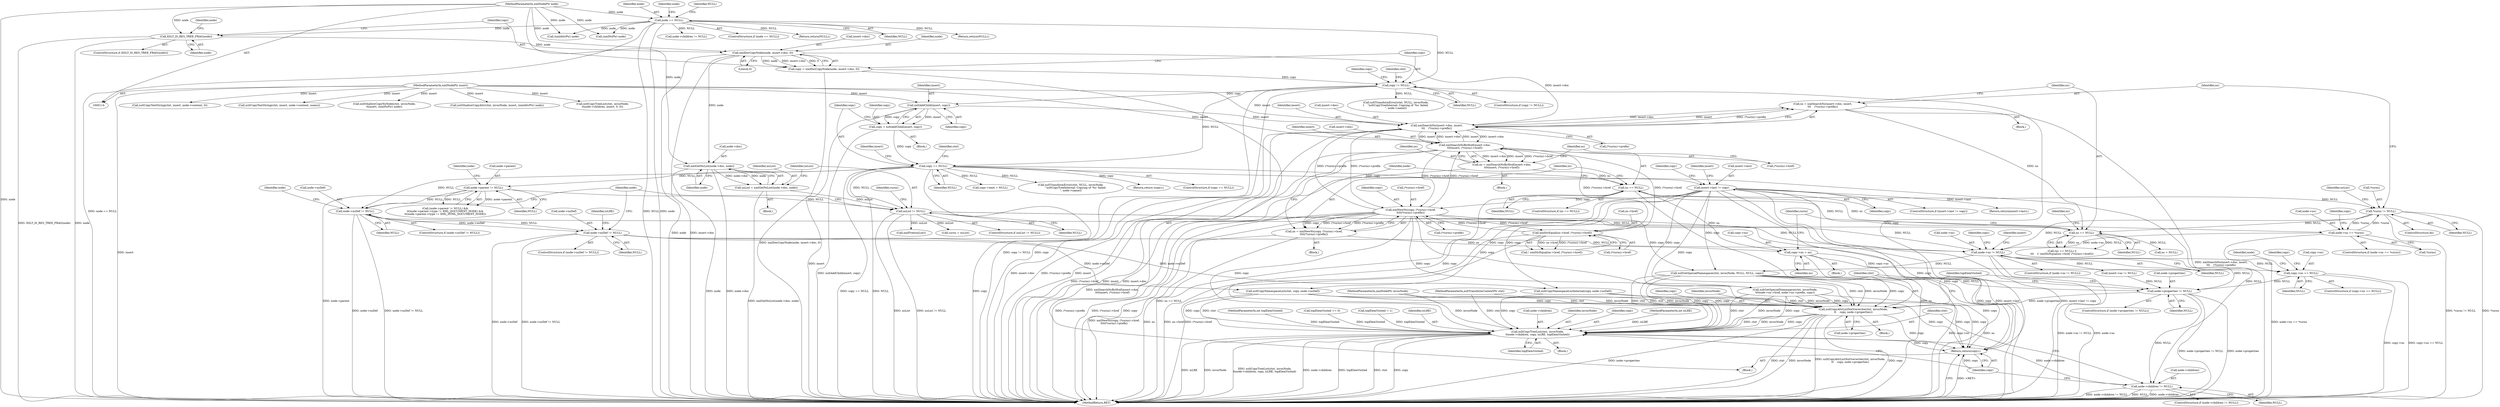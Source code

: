 digraph "0_Chrome_96dbafe288dbe2f0cc45fa3c39daf6d0c37acbab_37@API" {
"1000454" [label="(Call,copy->ns == NULL)"];
"1000404" [label="(Call,copy->ns = ns)"];
"1000380" [label="(Call,ns == NULL)"];
"1000368" [label="(Call,ns = xmlSearchNsByHref(insert->doc,\n\t\t\t\tinsert, (*curns)->href))"];
"1000370" [label="(Call,xmlSearchNsByHref(insert->doc,\n\t\t\t\tinsert, (*curns)->href))"];
"1000341" [label="(Call,xmlSearchNs(insert->doc, insert,\n\t\t\t    (*curns)->prefix))"];
"1000232" [label="(Call,xmlDocCopyNode(node, insert->doc, 0))"];
"1000204" [label="(Call,XSLT_IS_RES_TREE_FRAG(node))"];
"1000124" [label="(Call,node == NULL)"];
"1000117" [label="(MethodParameterIn,xmlNodePtr node)"];
"1000252" [label="(Call,xsltAddChild(insert, copy))"];
"1000118" [label="(MethodParameterIn,xmlNodePtr insert)"];
"1000239" [label="(Call,copy != NULL)"];
"1000230" [label="(Call,copy = xmlDocCopyNode(node, insert->doc, 0))"];
"1000386" [label="(Call,xmlNewNs(copy, (*curns)->href,\n\t\t\t\t(*curns)->prefix))"];
"1000271" [label="(Call,insert->last != copy)"];
"1000256" [label="(Call,copy == NULL)"];
"1000250" [label="(Call,copy = xsltAddChild(insert, copy))"];
"1000356" [label="(Call,xmlStrEqual(ns->href, (*curns)->href))"];
"1000352" [label="(Call,ns == NULL)"];
"1000339" [label="(Call,ns = xmlSearchNs(insert->doc, insert,\n\t\t\t    (*curns)->prefix))"];
"1000330" [label="(Call,nsList != NULL)"];
"1000322" [label="(Call,nsList = xmlGetNsList(node->doc, node))"];
"1000324" [label="(Call,xmlGetNsList(node->doc, node))"];
"1000298" [label="(Call,node->parent != NULL)"];
"1000411" [label="(Call,*curns != NULL)"];
"1000397" [label="(Call,node->ns == *curns)"];
"1000384" [label="(Call,ns = xmlNewNs(copy, (*curns)->href,\n\t\t\t\t(*curns)->prefix))"];
"1000447" [label="(Call,node->ns != NULL)"];
"1000419" [label="(Call,node->nsDef != NULL)"];
"1000426" [label="(Call,node->nsDef != NULL)"];
"1000499" [label="(Call,node->properties != NULL)"];
"1000505" [label="(Call,xsltCopyAttrListNoOverwrite(ctxt, invocNode,\n\t\t    copy, node->properties))"];
"1000526" [label="(Call,xsltCopyTreeList(ctxt, invocNode,\n\t\tnode->children, copy, isLRE, topElemVisited))"];
"1000545" [label="(Return,return(copy);)"];
"1000520" [label="(Call,node->children != NULL)"];
"1000423" [label="(Identifier,NULL)"];
"1000501" [label="(Identifier,node)"];
"1000357" [label="(Call,ns->href)"];
"1000163" [label="(Call,xsltCopyTextString(ctxt, insert, node->content, 0))"];
"1000245" [label="(Identifier,copy)"];
"1000272" [label="(Call,insert->last)"];
"1000116" [label="(MethodParameterIn,xmlNodePtr invocNode)"];
"1000371" [label="(Call,insert->doc)"];
"1000546" [label="(Identifier,copy)"];
"1000384" [label="(Call,ns = xmlNewNs(copy, (*curns)->href,\n\t\t\t\t(*curns)->prefix))"];
"1000538" [label="(Identifier,ctxt)"];
"1000392" [label="(Call,(*curns)->prefix)"];
"1000257" [label="(Identifier,copy)"];
"1000250" [label="(Call,copy = xsltAddChild(insert, copy))"];
"1000448" [label="(Call,node->ns)"];
"1000280" [label="(Call,copy->next = NULL)"];
"1000498" [label="(ControlStructure,if (node->properties != NULL))"];
"1000360" [label="(Call,(*curns)->href)"];
"1000232" [label="(Call,xmlDocCopyNode(node, insert->doc, 0))"];
"1000406" [label="(Identifier,copy)"];
"1000297" [label="(Call,(node->parent != NULL) &&\n\t\t(node->parent->type != XML_DOCUMENT_NODE) &&\n\t\t(node->parent->type != XML_HTML_DOCUMENT_NODE))"];
"1000125" [label="(Identifier,node)"];
"1000529" [label="(Call,node->children)"];
"1000275" [label="(Identifier,copy)"];
"1000514" [label="(Identifier,topElemVisited)"];
"1000154" [label="(Call,xsltCopyTextString(ctxt, insert, node->content, noenc))"];
"1000254" [label="(Identifier,copy)"];
"1000345" [label="(Identifier,insert)"];
"1000527" [label="(Identifier,ctxt)"];
"1000396" [label="(ControlStructure,if (node->ns == *curns))"];
"1000504" [label="(Block,)"];
"1000239" [label="(Call,copy != NULL)"];
"1000230" [label="(Call,copy = xmlDocCopyNode(node, insert->doc, 0))"];
"1000282" [label="(Identifier,copy)"];
"1000398" [label="(Call,node->ns)"];
"1000410" [label="(Identifier,curns)"];
"1000419" [label="(Call,node->nsDef != NULL)"];
"1000270" [label="(ControlStructure,if (insert->last != copy))"];
"1000426" [label="(Call,node->nsDef != NULL)"];
"1000278" [label="(Identifier,insert)"];
"1000537" [label="(Call,xsltTransformError(ctxt, NULL, invocNode,\n\t    \"xsltCopyTreeInternal: Copying of '%s' failed.\n\", node->name))"];
"1000369" [label="(Identifier,ns)"];
"1000534" [label="(Identifier,topElemVisited)"];
"1000356" [label="(Call,xmlStrEqual(ns->href, (*curns)->href))"];
"1000508" [label="(Identifier,copy)"];
"1000380" [label="(Call,ns == NULL)"];
"1000434" [label="(Call,xsltCopyNamespaceList(ctxt, copy, node->nsDef))"];
"1000118" [label="(MethodParameterIn,xmlNodePtr insert)"];
"1000449" [label="(Identifier,node)"];
"1000123" [label="(ControlStructure,if (node == NULL))"];
"1000185" [label="(Call,xsltShallowCopyNsNode(ctxt, invocNode,\n\t\tinsert, (xmlNsPtr) node))"];
"1000382" [label="(Identifier,NULL)"];
"1000454" [label="(Call,copy->ns == NULL)"];
"1000374" [label="(Identifier,insert)"];
"1000430" [label="(Identifier,NULL)"];
"1000340" [label="(Identifier,ns)"];
"1000261" [label="(Identifier,ctxt)"];
"1000528" [label="(Identifier,invocNode)"];
"1000532" [label="(Identifier,copy)"];
"1000127" [label="(Return,return(NULL);)"];
"1000328" [label="(Identifier,node)"];
"1000499" [label="(Call,node->properties != NULL)"];
"1000203" [label="(ControlStructure,if (XSLT_IS_RES_TREE_FRAG(node)))"];
"1000339" [label="(Call,ns = xmlSearchNs(insert->doc, insert,\n\t\t\t    (*curns)->prefix))"];
"1000418" [label="(ControlStructure,if (node->nsDef != NULL))"];
"1000456" [label="(Identifier,copy)"];
"1000299" [label="(Call,node->parent)"];
"1000364" [label="(Block,)"];
"1000205" [label="(Identifier,node)"];
"1000464" [label="(Call,xsltGetSpecialNamespace(ctxt, invocNode,\n\t\t\tnode->ns->href, node->ns->prefix, copy))"];
"1000329" [label="(ControlStructure,if (nsList != NULL))"];
"1000131" [label="(Identifier,node)"];
"1000318" [label="(Block,)"];
"1000174" [label="(Call,xsltShallowCopyAttr(ctxt, invocNode, insert, (xmlAttrPtr) node))"];
"1000412" [label="(Call,*curns)"];
"1000323" [label="(Identifier,nsList)"];
"1000427" [label="(Call,node->nsDef)"];
"1000260" [label="(Call,xsltTransformError(ctxt, NULL, invocNode,\n            \"xsltCopyTreeInternal: Copying of '%s' failed.\n\", node->name))"];
"1000503" [label="(Identifier,NULL)"];
"1000381" [label="(Identifier,ns)"];
"1000385" [label="(Identifier,ns)"];
"1000411" [label="(Call,*curns != NULL)"];
"1000307" [label="(Identifier,node)"];
"1000346" [label="(Call,(*curns)->prefix)"];
"1000233" [label="(Identifier,node)"];
"1000399" [label="(Identifier,node)"];
"1000375" [label="(Call,(*curns)->href)"];
"1000126" [label="(Identifier,NULL)"];
"1000526" [label="(Call,xsltCopyTreeList(ctxt, invocNode,\n\t\tnode->children, copy, isLRE, topElemVisited))"];
"1000332" [label="(Identifier,NULL)"];
"1000237" [label="(Literal,0)"];
"1000298" [label="(Call,node->parent != NULL)"];
"1000483" [label="(Identifier,insert)"];
"1000231" [label="(Identifier,copy)"];
"1000342" [label="(Call,insert->doc)"];
"1000387" [label="(Identifier,copy)"];
"1000117" [label="(MethodParameterIn,xmlNodePtr node)"];
"1000451" [label="(Identifier,NULL)"];
"1000251" [label="(Identifier,copy)"];
"1000240" [label="(Identifier,copy)"];
"1000268" [label="(Return,return (copy);)"];
"1000324" [label="(Call,xmlGetNsList(node->doc, node))"];
"1000403" [label="(Block,)"];
"1000354" [label="(Identifier,NULL)"];
"1000401" [label="(Call,*curns)"];
"1000507" [label="(Identifier,invocNode)"];
"1000119" [label="(MethodParameterIn,int isLRE)"];
"1000520" [label="(Call,node->children != NULL)"];
"1000128" [label="(Identifier,NULL)"];
"1000492" [label="(Call,xsltGetSpecialNamespace(ctxt, invocNode, NULL, NULL, copy))"];
"1000352" [label="(Call,ns == NULL)"];
"1000370" [label="(Call,xmlSearchNsByHref(insert->doc,\n\t\t\t\tinsert, (*curns)->href))"];
"1000302" [label="(Identifier,NULL)"];
"1000255" [label="(ControlStructure,if (copy == NULL))"];
"1000215" [label="(Call,xsltCopyTreeList(ctxt, invocNode,\n\t\tnode->children, insert, 0, 0))"];
"1000115" [label="(MethodParameterIn,xsltTransformContextPtr ctxt)"];
"1000201" [label="(Return,return(NULL);)"];
"1000189" [label="(Call,(xmlNsPtr) node)"];
"1000256" [label="(Call,copy == NULL)"];
"1000458" [label="(Identifier,NULL)"];
"1000358" [label="(Identifier,ns)"];
"1000545" [label="(Return,return(copy);)"];
"1000330" [label="(Call,nsList != NULL)"];
"1000338" [label="(Block,)"];
"1000322" [label="(Call,nsList = xmlGetNsList(node->doc, node))"];
"1000547" [label="(MethodReturn,RET)"];
"1000121" [label="(Block,)"];
"1000519" [label="(ControlStructure,if (node->children != NULL))"];
"1000325" [label="(Call,node->doc)"];
"1000453" [label="(ControlStructure,if (copy->ns == NULL))"];
"1000253" [label="(Identifier,insert)"];
"1000120" [label="(MethodParameterIn,int topElemVisited)"];
"1000446" [label="(ControlStructure,if (node->ns != NULL))"];
"1000513" [label="(Call,topElemVisited == 0)"];
"1000509" [label="(Call,node->properties)"];
"1000351" [label="(Call,(ns == NULL) ||\n\t\t\t    (! xmlStrEqual(ns->href, (*curns)->href)))"];
"1000234" [label="(Call,insert->doc)"];
"1000388" [label="(Call,(*curns)->href)"];
"1000124" [label="(Call,node == NULL)"];
"1000524" [label="(Identifier,NULL)"];
"1000486" [label="(Call,insert->ns != NULL)"];
"1000397" [label="(Call,node->ns == *curns)"];
"1000273" [label="(Identifier,insert)"];
"1000331" [label="(Identifier,nsList)"];
"1000386" [label="(Call,xmlNewNs(copy, (*curns)->href,\n\t\t\t\t(*curns)->prefix))"];
"1000433" [label="(Identifier,isLRE)"];
"1000365" [label="(Call,ns = NULL)"];
"1000415" [label="(Call,xmlFree(nsList))"];
"1000425" [label="(ControlStructure,if (node->nsDef != NULL))"];
"1000271" [label="(Call,insert->last != copy)"];
"1000416" [label="(Identifier,nsList)"];
"1000204" [label="(Call,XSLT_IS_RES_TREE_FRAG(node))"];
"1000500" [label="(Call,node->properties)"];
"1000447" [label="(Call,node->ns != NULL)"];
"1000506" [label="(Identifier,ctxt)"];
"1000334" [label="(Call,curns = nsList)"];
"1000525" [label="(Block,)"];
"1000516" [label="(Call,topElemVisited = 1)"];
"1000242" [label="(Block,)"];
"1000383" [label="(Block,)"];
"1000210" [label="(Identifier,node)"];
"1000258" [label="(Identifier,NULL)"];
"1000404" [label="(Call,copy->ns = ns)"];
"1000178" [label="(Call,(xmlAttrPtr) node)"];
"1000341" [label="(Call,xmlSearchNs(insert->doc, insert,\n\t\t\t    (*curns)->prefix))"];
"1000533" [label="(Identifier,isLRE)"];
"1000462" [label="(Identifier,copy)"];
"1000241" [label="(Identifier,NULL)"];
"1000428" [label="(Identifier,node)"];
"1000208" [label="(Call,node->children != NULL)"];
"1000238" [label="(ControlStructure,if (copy != NULL))"];
"1000408" [label="(Identifier,ns)"];
"1000335" [label="(Identifier,curns)"];
"1000337" [label="(ControlStructure,do)"];
"1000355" [label="(Call,! xmlStrEqual(ns->href, (*curns)->href))"];
"1000379" [label="(ControlStructure,if (ns == NULL))"];
"1000414" [label="(Identifier,NULL)"];
"1000252" [label="(Call,xsltAddChild(insert, copy))"];
"1000505" [label="(Call,xsltCopyAttrListNoOverwrite(ctxt, invocNode,\n\t\t    copy, node->properties))"];
"1000353" [label="(Identifier,ns)"];
"1000276" [label="(Return,return(insert->last);)"];
"1000521" [label="(Call,node->children)"];
"1000420" [label="(Call,node->nsDef)"];
"1000441" [label="(Call,xsltCopyNamespaceListInternal(copy, node->nsDef))"];
"1000368" [label="(Call,ns = xmlSearchNsByHref(insert->doc,\n\t\t\t\tinsert, (*curns)->href))"];
"1000455" [label="(Call,copy->ns)"];
"1000405" [label="(Call,copy->ns)"];
"1000454" -> "1000453"  [label="AST: "];
"1000454" -> "1000458"  [label="CFG: "];
"1000455" -> "1000454"  [label="AST: "];
"1000458" -> "1000454"  [label="AST: "];
"1000462" -> "1000454"  [label="CFG: "];
"1000501" -> "1000454"  [label="CFG: "];
"1000454" -> "1000547"  [label="DDG: copy->ns"];
"1000454" -> "1000547"  [label="DDG: copy->ns == NULL"];
"1000404" -> "1000454"  [label="DDG: copy->ns"];
"1000447" -> "1000454"  [label="DDG: NULL"];
"1000454" -> "1000499"  [label="DDG: NULL"];
"1000404" -> "1000403"  [label="AST: "];
"1000404" -> "1000408"  [label="CFG: "];
"1000405" -> "1000404"  [label="AST: "];
"1000408" -> "1000404"  [label="AST: "];
"1000410" -> "1000404"  [label="CFG: "];
"1000404" -> "1000547"  [label="DDG: copy->ns"];
"1000404" -> "1000547"  [label="DDG: ns"];
"1000380" -> "1000404"  [label="DDG: ns"];
"1000384" -> "1000404"  [label="DDG: ns"];
"1000380" -> "1000379"  [label="AST: "];
"1000380" -> "1000382"  [label="CFG: "];
"1000381" -> "1000380"  [label="AST: "];
"1000382" -> "1000380"  [label="AST: "];
"1000385" -> "1000380"  [label="CFG: "];
"1000399" -> "1000380"  [label="CFG: "];
"1000380" -> "1000547"  [label="DDG: ns == NULL"];
"1000380" -> "1000547"  [label="DDG: ns"];
"1000368" -> "1000380"  [label="DDG: ns"];
"1000352" -> "1000380"  [label="DDG: ns"];
"1000352" -> "1000380"  [label="DDG: NULL"];
"1000380" -> "1000411"  [label="DDG: NULL"];
"1000368" -> "1000364"  [label="AST: "];
"1000368" -> "1000370"  [label="CFG: "];
"1000369" -> "1000368"  [label="AST: "];
"1000370" -> "1000368"  [label="AST: "];
"1000381" -> "1000368"  [label="CFG: "];
"1000368" -> "1000547"  [label="DDG: xmlSearchNsByHref(insert->doc,\n\t\t\t\tinsert, (*curns)->href)"];
"1000370" -> "1000368"  [label="DDG: insert->doc"];
"1000370" -> "1000368"  [label="DDG: insert"];
"1000370" -> "1000368"  [label="DDG: (*curns)->href"];
"1000370" -> "1000375"  [label="CFG: "];
"1000371" -> "1000370"  [label="AST: "];
"1000374" -> "1000370"  [label="AST: "];
"1000375" -> "1000370"  [label="AST: "];
"1000370" -> "1000547"  [label="DDG: (*curns)->href"];
"1000370" -> "1000547"  [label="DDG: insert"];
"1000370" -> "1000547"  [label="DDG: insert->doc"];
"1000370" -> "1000341"  [label="DDG: insert->doc"];
"1000370" -> "1000341"  [label="DDG: insert"];
"1000370" -> "1000356"  [label="DDG: (*curns)->href"];
"1000341" -> "1000370"  [label="DDG: insert->doc"];
"1000341" -> "1000370"  [label="DDG: insert"];
"1000118" -> "1000370"  [label="DDG: insert"];
"1000386" -> "1000370"  [label="DDG: (*curns)->href"];
"1000356" -> "1000370"  [label="DDG: (*curns)->href"];
"1000370" -> "1000386"  [label="DDG: (*curns)->href"];
"1000341" -> "1000339"  [label="AST: "];
"1000341" -> "1000346"  [label="CFG: "];
"1000342" -> "1000341"  [label="AST: "];
"1000345" -> "1000341"  [label="AST: "];
"1000346" -> "1000341"  [label="AST: "];
"1000339" -> "1000341"  [label="CFG: "];
"1000341" -> "1000547"  [label="DDG: insert->doc"];
"1000341" -> "1000547"  [label="DDG: (*curns)->prefix"];
"1000341" -> "1000547"  [label="DDG: insert"];
"1000341" -> "1000339"  [label="DDG: insert->doc"];
"1000341" -> "1000339"  [label="DDG: insert"];
"1000341" -> "1000339"  [label="DDG: (*curns)->prefix"];
"1000232" -> "1000341"  [label="DDG: insert->doc"];
"1000252" -> "1000341"  [label="DDG: insert"];
"1000118" -> "1000341"  [label="DDG: insert"];
"1000386" -> "1000341"  [label="DDG: (*curns)->prefix"];
"1000341" -> "1000386"  [label="DDG: (*curns)->prefix"];
"1000232" -> "1000230"  [label="AST: "];
"1000232" -> "1000237"  [label="CFG: "];
"1000233" -> "1000232"  [label="AST: "];
"1000234" -> "1000232"  [label="AST: "];
"1000237" -> "1000232"  [label="AST: "];
"1000230" -> "1000232"  [label="CFG: "];
"1000232" -> "1000547"  [label="DDG: node"];
"1000232" -> "1000547"  [label="DDG: insert->doc"];
"1000232" -> "1000230"  [label="DDG: node"];
"1000232" -> "1000230"  [label="DDG: insert->doc"];
"1000232" -> "1000230"  [label="DDG: 0"];
"1000204" -> "1000232"  [label="DDG: node"];
"1000117" -> "1000232"  [label="DDG: node"];
"1000232" -> "1000324"  [label="DDG: node"];
"1000204" -> "1000203"  [label="AST: "];
"1000204" -> "1000205"  [label="CFG: "];
"1000205" -> "1000204"  [label="AST: "];
"1000210" -> "1000204"  [label="CFG: "];
"1000231" -> "1000204"  [label="CFG: "];
"1000204" -> "1000547"  [label="DDG: node"];
"1000204" -> "1000547"  [label="DDG: XSLT_IS_RES_TREE_FRAG(node)"];
"1000124" -> "1000204"  [label="DDG: node"];
"1000117" -> "1000204"  [label="DDG: node"];
"1000124" -> "1000123"  [label="AST: "];
"1000124" -> "1000126"  [label="CFG: "];
"1000125" -> "1000124"  [label="AST: "];
"1000126" -> "1000124"  [label="AST: "];
"1000128" -> "1000124"  [label="CFG: "];
"1000131" -> "1000124"  [label="CFG: "];
"1000124" -> "1000547"  [label="DDG: NULL"];
"1000124" -> "1000547"  [label="DDG: node"];
"1000124" -> "1000547"  [label="DDG: node == NULL"];
"1000117" -> "1000124"  [label="DDG: node"];
"1000124" -> "1000127"  [label="DDG: NULL"];
"1000124" -> "1000178"  [label="DDG: node"];
"1000124" -> "1000189"  [label="DDG: node"];
"1000124" -> "1000201"  [label="DDG: NULL"];
"1000124" -> "1000208"  [label="DDG: NULL"];
"1000124" -> "1000239"  [label="DDG: NULL"];
"1000117" -> "1000114"  [label="AST: "];
"1000117" -> "1000547"  [label="DDG: node"];
"1000117" -> "1000178"  [label="DDG: node"];
"1000117" -> "1000189"  [label="DDG: node"];
"1000117" -> "1000324"  [label="DDG: node"];
"1000252" -> "1000250"  [label="AST: "];
"1000252" -> "1000254"  [label="CFG: "];
"1000253" -> "1000252"  [label="AST: "];
"1000254" -> "1000252"  [label="AST: "];
"1000250" -> "1000252"  [label="CFG: "];
"1000252" -> "1000547"  [label="DDG: insert"];
"1000252" -> "1000250"  [label="DDG: insert"];
"1000252" -> "1000250"  [label="DDG: copy"];
"1000118" -> "1000252"  [label="DDG: insert"];
"1000239" -> "1000252"  [label="DDG: copy"];
"1000118" -> "1000114"  [label="AST: "];
"1000118" -> "1000547"  [label="DDG: insert"];
"1000118" -> "1000154"  [label="DDG: insert"];
"1000118" -> "1000163"  [label="DDG: insert"];
"1000118" -> "1000174"  [label="DDG: insert"];
"1000118" -> "1000185"  [label="DDG: insert"];
"1000118" -> "1000215"  [label="DDG: insert"];
"1000239" -> "1000238"  [label="AST: "];
"1000239" -> "1000241"  [label="CFG: "];
"1000240" -> "1000239"  [label="AST: "];
"1000241" -> "1000239"  [label="AST: "];
"1000245" -> "1000239"  [label="CFG: "];
"1000538" -> "1000239"  [label="CFG: "];
"1000239" -> "1000547"  [label="DDG: copy != NULL"];
"1000239" -> "1000547"  [label="DDG: copy"];
"1000230" -> "1000239"  [label="DDG: copy"];
"1000239" -> "1000256"  [label="DDG: NULL"];
"1000239" -> "1000537"  [label="DDG: NULL"];
"1000239" -> "1000545"  [label="DDG: copy"];
"1000230" -> "1000121"  [label="AST: "];
"1000231" -> "1000230"  [label="AST: "];
"1000240" -> "1000230"  [label="CFG: "];
"1000230" -> "1000547"  [label="DDG: xmlDocCopyNode(node, insert->doc, 0)"];
"1000386" -> "1000384"  [label="AST: "];
"1000386" -> "1000392"  [label="CFG: "];
"1000387" -> "1000386"  [label="AST: "];
"1000388" -> "1000386"  [label="AST: "];
"1000392" -> "1000386"  [label="AST: "];
"1000384" -> "1000386"  [label="CFG: "];
"1000386" -> "1000547"  [label="DDG: (*curns)->prefix"];
"1000386" -> "1000547"  [label="DDG: (*curns)->href"];
"1000386" -> "1000547"  [label="DDG: copy"];
"1000386" -> "1000356"  [label="DDG: (*curns)->href"];
"1000386" -> "1000384"  [label="DDG: copy"];
"1000386" -> "1000384"  [label="DDG: (*curns)->href"];
"1000386" -> "1000384"  [label="DDG: (*curns)->prefix"];
"1000271" -> "1000386"  [label="DDG: copy"];
"1000356" -> "1000386"  [label="DDG: (*curns)->href"];
"1000386" -> "1000464"  [label="DDG: copy"];
"1000386" -> "1000492"  [label="DDG: copy"];
"1000386" -> "1000505"  [label="DDG: copy"];
"1000386" -> "1000526"  [label="DDG: copy"];
"1000386" -> "1000545"  [label="DDG: copy"];
"1000271" -> "1000270"  [label="AST: "];
"1000271" -> "1000275"  [label="CFG: "];
"1000272" -> "1000271"  [label="AST: "];
"1000275" -> "1000271"  [label="AST: "];
"1000278" -> "1000271"  [label="CFG: "];
"1000282" -> "1000271"  [label="CFG: "];
"1000271" -> "1000547"  [label="DDG: copy"];
"1000271" -> "1000547"  [label="DDG: insert->last"];
"1000271" -> "1000547"  [label="DDG: insert->last != copy"];
"1000256" -> "1000271"  [label="DDG: copy"];
"1000271" -> "1000276"  [label="DDG: insert->last"];
"1000271" -> "1000434"  [label="DDG: copy"];
"1000271" -> "1000441"  [label="DDG: copy"];
"1000271" -> "1000464"  [label="DDG: copy"];
"1000271" -> "1000492"  [label="DDG: copy"];
"1000271" -> "1000505"  [label="DDG: copy"];
"1000271" -> "1000526"  [label="DDG: copy"];
"1000271" -> "1000545"  [label="DDG: copy"];
"1000256" -> "1000255"  [label="AST: "];
"1000256" -> "1000258"  [label="CFG: "];
"1000257" -> "1000256"  [label="AST: "];
"1000258" -> "1000256"  [label="AST: "];
"1000261" -> "1000256"  [label="CFG: "];
"1000273" -> "1000256"  [label="CFG: "];
"1000256" -> "1000547"  [label="DDG: NULL"];
"1000256" -> "1000547"  [label="DDG: copy"];
"1000256" -> "1000547"  [label="DDG: copy == NULL"];
"1000250" -> "1000256"  [label="DDG: copy"];
"1000256" -> "1000260"  [label="DDG: NULL"];
"1000256" -> "1000268"  [label="DDG: copy"];
"1000256" -> "1000280"  [label="DDG: NULL"];
"1000256" -> "1000298"  [label="DDG: NULL"];
"1000256" -> "1000330"  [label="DDG: NULL"];
"1000256" -> "1000419"  [label="DDG: NULL"];
"1000256" -> "1000520"  [label="DDG: NULL"];
"1000250" -> "1000242"  [label="AST: "];
"1000251" -> "1000250"  [label="AST: "];
"1000257" -> "1000250"  [label="CFG: "];
"1000250" -> "1000547"  [label="DDG: xsltAddChild(insert, copy)"];
"1000356" -> "1000355"  [label="AST: "];
"1000356" -> "1000360"  [label="CFG: "];
"1000357" -> "1000356"  [label="AST: "];
"1000360" -> "1000356"  [label="AST: "];
"1000355" -> "1000356"  [label="CFG: "];
"1000356" -> "1000547"  [label="DDG: ns->href"];
"1000356" -> "1000547"  [label="DDG: (*curns)->href"];
"1000356" -> "1000355"  [label="DDG: ns->href"];
"1000356" -> "1000355"  [label="DDG: (*curns)->href"];
"1000352" -> "1000351"  [label="AST: "];
"1000352" -> "1000354"  [label="CFG: "];
"1000353" -> "1000352"  [label="AST: "];
"1000354" -> "1000352"  [label="AST: "];
"1000358" -> "1000352"  [label="CFG: "];
"1000351" -> "1000352"  [label="CFG: "];
"1000352" -> "1000351"  [label="DDG: ns"];
"1000352" -> "1000351"  [label="DDG: NULL"];
"1000339" -> "1000352"  [label="DDG: ns"];
"1000330" -> "1000352"  [label="DDG: NULL"];
"1000411" -> "1000352"  [label="DDG: NULL"];
"1000352" -> "1000365"  [label="DDG: NULL"];
"1000339" -> "1000338"  [label="AST: "];
"1000340" -> "1000339"  [label="AST: "];
"1000353" -> "1000339"  [label="CFG: "];
"1000339" -> "1000547"  [label="DDG: xmlSearchNs(insert->doc, insert,\n\t\t\t    (*curns)->prefix)"];
"1000330" -> "1000329"  [label="AST: "];
"1000330" -> "1000332"  [label="CFG: "];
"1000331" -> "1000330"  [label="AST: "];
"1000332" -> "1000330"  [label="AST: "];
"1000335" -> "1000330"  [label="CFG: "];
"1000449" -> "1000330"  [label="CFG: "];
"1000330" -> "1000547"  [label="DDG: nsList"];
"1000330" -> "1000547"  [label="DDG: nsList != NULL"];
"1000322" -> "1000330"  [label="DDG: nsList"];
"1000298" -> "1000330"  [label="DDG: NULL"];
"1000330" -> "1000334"  [label="DDG: nsList"];
"1000330" -> "1000415"  [label="DDG: nsList"];
"1000330" -> "1000447"  [label="DDG: NULL"];
"1000322" -> "1000318"  [label="AST: "];
"1000322" -> "1000324"  [label="CFG: "];
"1000323" -> "1000322"  [label="AST: "];
"1000324" -> "1000322"  [label="AST: "];
"1000331" -> "1000322"  [label="CFG: "];
"1000322" -> "1000547"  [label="DDG: xmlGetNsList(node->doc, node)"];
"1000324" -> "1000322"  [label="DDG: node->doc"];
"1000324" -> "1000322"  [label="DDG: node"];
"1000324" -> "1000328"  [label="CFG: "];
"1000325" -> "1000324"  [label="AST: "];
"1000328" -> "1000324"  [label="AST: "];
"1000324" -> "1000547"  [label="DDG: node"];
"1000324" -> "1000547"  [label="DDG: node->doc"];
"1000298" -> "1000297"  [label="AST: "];
"1000298" -> "1000302"  [label="CFG: "];
"1000299" -> "1000298"  [label="AST: "];
"1000302" -> "1000298"  [label="AST: "];
"1000307" -> "1000298"  [label="CFG: "];
"1000297" -> "1000298"  [label="CFG: "];
"1000298" -> "1000547"  [label="DDG: node->parent"];
"1000298" -> "1000297"  [label="DDG: node->parent"];
"1000298" -> "1000297"  [label="DDG: NULL"];
"1000298" -> "1000419"  [label="DDG: NULL"];
"1000411" -> "1000337"  [label="AST: "];
"1000411" -> "1000414"  [label="CFG: "];
"1000412" -> "1000411"  [label="AST: "];
"1000414" -> "1000411"  [label="AST: "];
"1000340" -> "1000411"  [label="CFG: "];
"1000416" -> "1000411"  [label="CFG: "];
"1000411" -> "1000547"  [label="DDG: *curns != NULL"];
"1000411" -> "1000547"  [label="DDG: *curns"];
"1000411" -> "1000397"  [label="DDG: *curns"];
"1000397" -> "1000411"  [label="DDG: *curns"];
"1000411" -> "1000447"  [label="DDG: NULL"];
"1000397" -> "1000396"  [label="AST: "];
"1000397" -> "1000401"  [label="CFG: "];
"1000398" -> "1000397"  [label="AST: "];
"1000401" -> "1000397"  [label="AST: "];
"1000406" -> "1000397"  [label="CFG: "];
"1000410" -> "1000397"  [label="CFG: "];
"1000397" -> "1000547"  [label="DDG: node->ns == *curns"];
"1000397" -> "1000447"  [label="DDG: node->ns"];
"1000384" -> "1000383"  [label="AST: "];
"1000385" -> "1000384"  [label="AST: "];
"1000399" -> "1000384"  [label="CFG: "];
"1000384" -> "1000547"  [label="DDG: xmlNewNs(copy, (*curns)->href,\n\t\t\t\t(*curns)->prefix)"];
"1000384" -> "1000547"  [label="DDG: ns"];
"1000447" -> "1000446"  [label="AST: "];
"1000447" -> "1000451"  [label="CFG: "];
"1000448" -> "1000447"  [label="AST: "];
"1000451" -> "1000447"  [label="AST: "];
"1000456" -> "1000447"  [label="CFG: "];
"1000483" -> "1000447"  [label="CFG: "];
"1000447" -> "1000547"  [label="DDG: node->ns != NULL"];
"1000447" -> "1000547"  [label="DDG: node->ns"];
"1000419" -> "1000447"  [label="DDG: NULL"];
"1000426" -> "1000447"  [label="DDG: NULL"];
"1000447" -> "1000486"  [label="DDG: NULL"];
"1000447" -> "1000492"  [label="DDG: NULL"];
"1000447" -> "1000499"  [label="DDG: NULL"];
"1000419" -> "1000418"  [label="AST: "];
"1000419" -> "1000423"  [label="CFG: "];
"1000420" -> "1000419"  [label="AST: "];
"1000423" -> "1000419"  [label="AST: "];
"1000428" -> "1000419"  [label="CFG: "];
"1000449" -> "1000419"  [label="CFG: "];
"1000419" -> "1000547"  [label="DDG: node->nsDef"];
"1000419" -> "1000547"  [label="DDG: node->nsDef != NULL"];
"1000419" -> "1000426"  [label="DDG: node->nsDef"];
"1000419" -> "1000426"  [label="DDG: NULL"];
"1000426" -> "1000425"  [label="AST: "];
"1000426" -> "1000430"  [label="CFG: "];
"1000427" -> "1000426"  [label="AST: "];
"1000430" -> "1000426"  [label="AST: "];
"1000433" -> "1000426"  [label="CFG: "];
"1000449" -> "1000426"  [label="CFG: "];
"1000426" -> "1000547"  [label="DDG: node->nsDef"];
"1000426" -> "1000547"  [label="DDG: node->nsDef != NULL"];
"1000426" -> "1000434"  [label="DDG: node->nsDef"];
"1000426" -> "1000441"  [label="DDG: node->nsDef"];
"1000499" -> "1000498"  [label="AST: "];
"1000499" -> "1000503"  [label="CFG: "];
"1000500" -> "1000499"  [label="AST: "];
"1000503" -> "1000499"  [label="AST: "];
"1000506" -> "1000499"  [label="CFG: "];
"1000514" -> "1000499"  [label="CFG: "];
"1000499" -> "1000547"  [label="DDG: node->properties != NULL"];
"1000499" -> "1000547"  [label="DDG: node->properties"];
"1000492" -> "1000499"  [label="DDG: NULL"];
"1000486" -> "1000499"  [label="DDG: NULL"];
"1000499" -> "1000505"  [label="DDG: node->properties"];
"1000499" -> "1000520"  [label="DDG: NULL"];
"1000505" -> "1000504"  [label="AST: "];
"1000505" -> "1000509"  [label="CFG: "];
"1000506" -> "1000505"  [label="AST: "];
"1000507" -> "1000505"  [label="AST: "];
"1000508" -> "1000505"  [label="AST: "];
"1000509" -> "1000505"  [label="AST: "];
"1000514" -> "1000505"  [label="CFG: "];
"1000505" -> "1000547"  [label="DDG: node->properties"];
"1000505" -> "1000547"  [label="DDG: ctxt"];
"1000505" -> "1000547"  [label="DDG: invocNode"];
"1000505" -> "1000547"  [label="DDG: xsltCopyAttrListNoOverwrite(ctxt, invocNode,\n\t\t    copy, node->properties)"];
"1000505" -> "1000547"  [label="DDG: copy"];
"1000464" -> "1000505"  [label="DDG: ctxt"];
"1000464" -> "1000505"  [label="DDG: invocNode"];
"1000464" -> "1000505"  [label="DDG: copy"];
"1000492" -> "1000505"  [label="DDG: ctxt"];
"1000492" -> "1000505"  [label="DDG: invocNode"];
"1000492" -> "1000505"  [label="DDG: copy"];
"1000434" -> "1000505"  [label="DDG: ctxt"];
"1000434" -> "1000505"  [label="DDG: copy"];
"1000115" -> "1000505"  [label="DDG: ctxt"];
"1000116" -> "1000505"  [label="DDG: invocNode"];
"1000441" -> "1000505"  [label="DDG: copy"];
"1000505" -> "1000526"  [label="DDG: ctxt"];
"1000505" -> "1000526"  [label="DDG: invocNode"];
"1000505" -> "1000526"  [label="DDG: copy"];
"1000505" -> "1000545"  [label="DDG: copy"];
"1000526" -> "1000525"  [label="AST: "];
"1000526" -> "1000534"  [label="CFG: "];
"1000527" -> "1000526"  [label="AST: "];
"1000528" -> "1000526"  [label="AST: "];
"1000529" -> "1000526"  [label="AST: "];
"1000532" -> "1000526"  [label="AST: "];
"1000533" -> "1000526"  [label="AST: "];
"1000534" -> "1000526"  [label="AST: "];
"1000546" -> "1000526"  [label="CFG: "];
"1000526" -> "1000547"  [label="DDG: isLRE"];
"1000526" -> "1000547"  [label="DDG: invocNode"];
"1000526" -> "1000547"  [label="DDG: xsltCopyTreeList(ctxt, invocNode,\n\t\tnode->children, copy, isLRE, topElemVisited)"];
"1000526" -> "1000547"  [label="DDG: node->children"];
"1000526" -> "1000547"  [label="DDG: topElemVisited"];
"1000526" -> "1000547"  [label="DDG: ctxt"];
"1000526" -> "1000547"  [label="DDG: copy"];
"1000492" -> "1000526"  [label="DDG: ctxt"];
"1000492" -> "1000526"  [label="DDG: invocNode"];
"1000492" -> "1000526"  [label="DDG: copy"];
"1000434" -> "1000526"  [label="DDG: ctxt"];
"1000434" -> "1000526"  [label="DDG: copy"];
"1000464" -> "1000526"  [label="DDG: ctxt"];
"1000464" -> "1000526"  [label="DDG: invocNode"];
"1000464" -> "1000526"  [label="DDG: copy"];
"1000115" -> "1000526"  [label="DDG: ctxt"];
"1000116" -> "1000526"  [label="DDG: invocNode"];
"1000520" -> "1000526"  [label="DDG: node->children"];
"1000441" -> "1000526"  [label="DDG: copy"];
"1000119" -> "1000526"  [label="DDG: isLRE"];
"1000513" -> "1000526"  [label="DDG: topElemVisited"];
"1000516" -> "1000526"  [label="DDG: topElemVisited"];
"1000120" -> "1000526"  [label="DDG: topElemVisited"];
"1000526" -> "1000545"  [label="DDG: copy"];
"1000545" -> "1000121"  [label="AST: "];
"1000545" -> "1000546"  [label="CFG: "];
"1000546" -> "1000545"  [label="AST: "];
"1000547" -> "1000545"  [label="CFG: "];
"1000545" -> "1000547"  [label="DDG: <RET>"];
"1000546" -> "1000545"  [label="DDG: copy"];
"1000441" -> "1000545"  [label="DDG: copy"];
"1000434" -> "1000545"  [label="DDG: copy"];
"1000492" -> "1000545"  [label="DDG: copy"];
"1000464" -> "1000545"  [label="DDG: copy"];
"1000520" -> "1000519"  [label="AST: "];
"1000520" -> "1000524"  [label="CFG: "];
"1000521" -> "1000520"  [label="AST: "];
"1000524" -> "1000520"  [label="AST: "];
"1000527" -> "1000520"  [label="CFG: "];
"1000546" -> "1000520"  [label="CFG: "];
"1000520" -> "1000547"  [label="DDG: node->children != NULL"];
"1000520" -> "1000547"  [label="DDG: NULL"];
"1000520" -> "1000547"  [label="DDG: node->children"];
}
